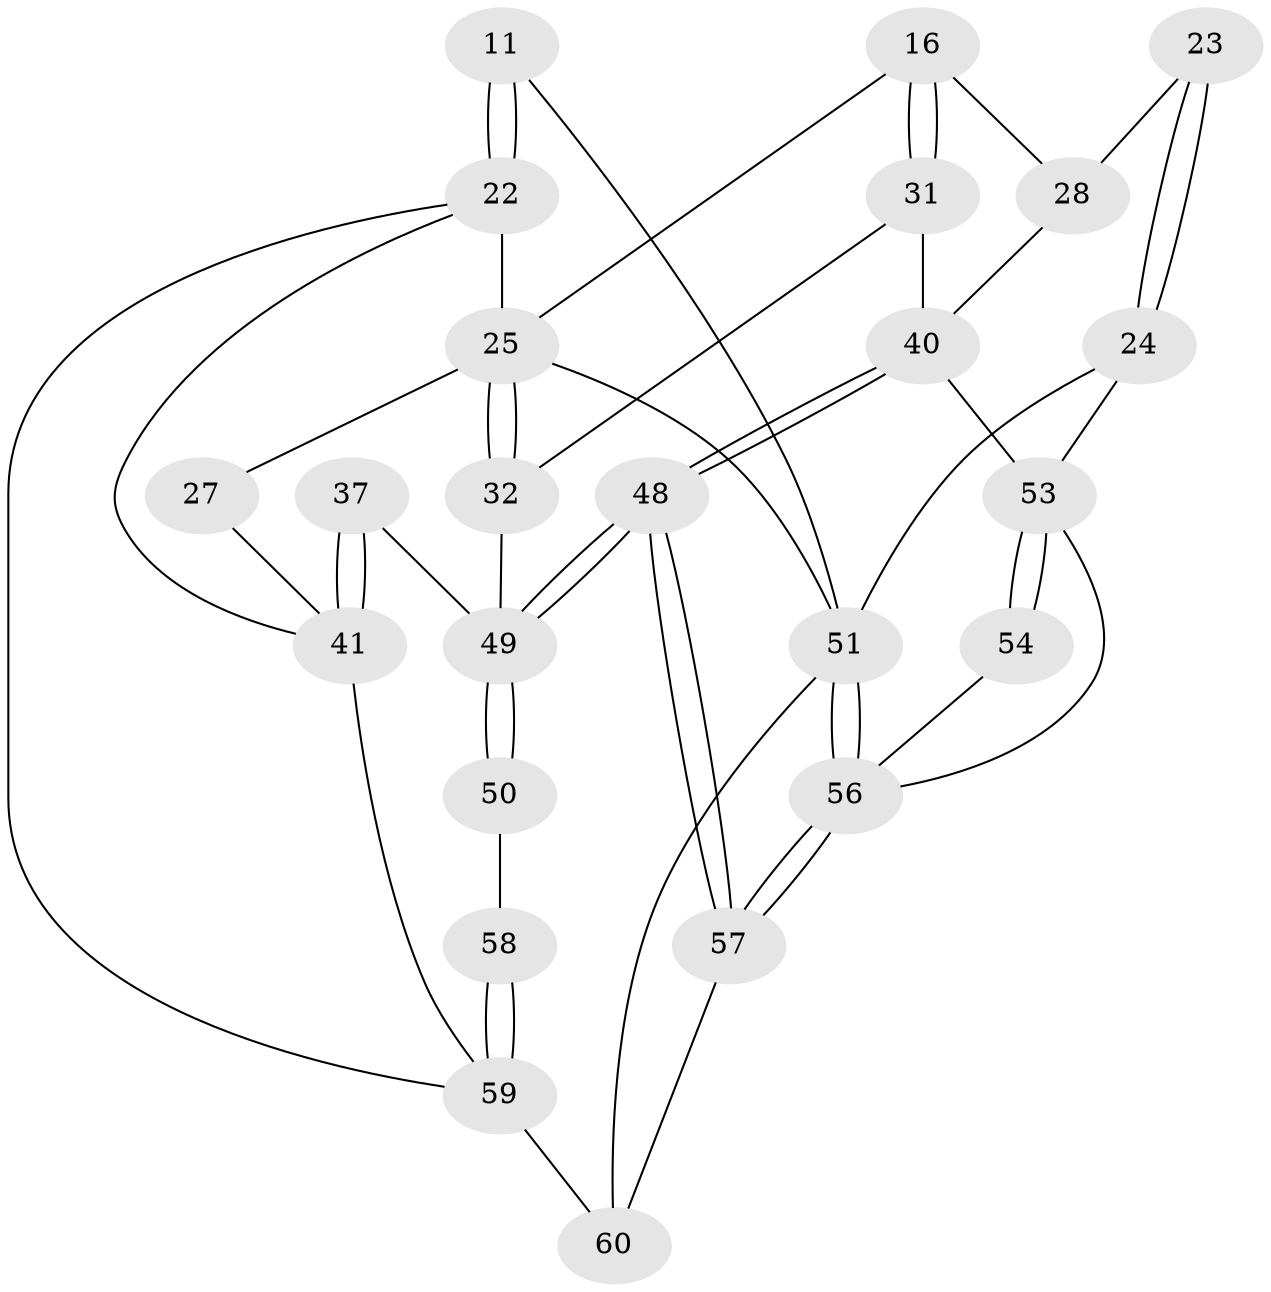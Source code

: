 // original degree distribution, {3: 0.03333333333333333, 6: 0.26666666666666666, 4: 0.3, 5: 0.4}
// Generated by graph-tools (version 1.1) at 2025/05/03/04/25 22:05:39]
// undirected, 24 vertices, 51 edges
graph export_dot {
graph [start="1"]
  node [color=gray90,style=filled];
  11 [pos="+0+0.31625019206475374",super="+10"];
  16 [pos="+0.6603775462958219+0.40739517949689386"];
  22 [pos="+0+0.38647724199181127",super="+21+20"];
  23 [pos="+0.9331398715998979+0.42952651502758465",super="+14"];
  24 [pos="+1+0.4670104529842296",super="+13"];
  25 [pos="+0.48126266996305683+0.5152754425381798",super="+17+19"];
  27 [pos="+0.30649094268322774+0.35596318486755696",super="+26"];
  28 [pos="+0.7701374203544434+0.5301359690846038",super="+15"];
  31 [pos="+0.6303049761984496+0.5938727312331695"];
  32 [pos="+0.5109067011357367+0.5929731095231513"];
  37 [pos="+0.35794491758482083+0.6339235948262092"];
  40 [pos="+0.7604658590142968+0.7191109389516304",super="+33"];
  41 [pos="+0.18583738869677857+0.6767461893576032",super="+30+34"];
  48 [pos="+0.537680245996014+0.9115597985067905"];
  49 [pos="+0.4825184543870372+0.850965934943622",super="+36"];
  50 [pos="+0.43949080106874905+0.8434205129608512",super="+46"];
  51 [pos="+1+1",super="+2+9"];
  53 [pos="+1+0.7736894785059223",super="+39"];
  54 [pos="+0.8504223782777384+0.8844780998165469"];
  56 [pos="+0.7182170381958101+1",super="+55+52"];
  57 [pos="+0.5607897138054937+1"];
  58 [pos="+0.229989278138992+0.8297147548693541",super="+47"];
  59 [pos="+0.21784731484856287+0.8918368015465228",super="+45"];
  60 [pos="+0.3170405229503974+1",super="+44"];
  11 -- 22 [weight=2];
  11 -- 22;
  11 -- 51 [weight=2];
  16 -- 31;
  16 -- 31;
  16 -- 28;
  16 -- 25;
  22 -- 25;
  22 -- 41;
  22 -- 59;
  23 -- 24 [weight=2];
  23 -- 24;
  23 -- 28 [weight=2];
  24 -- 53;
  24 -- 51 [weight=2];
  25 -- 32;
  25 -- 32;
  25 -- 27 [weight=2];
  25 -- 51;
  27 -- 41 [weight=2];
  28 -- 40;
  31 -- 32;
  31 -- 40;
  32 -- 49;
  37 -- 41 [weight=2];
  37 -- 41;
  37 -- 49;
  40 -- 48;
  40 -- 48;
  40 -- 53;
  41 -- 59;
  48 -- 49;
  48 -- 49;
  48 -- 57;
  48 -- 57;
  49 -- 50 [weight=2];
  49 -- 50;
  50 -- 58 [weight=2];
  51 -- 56 [weight=2];
  51 -- 56;
  51 -- 60 [weight=4];
  53 -- 54 [weight=2];
  53 -- 54;
  53 -- 56;
  54 -- 56;
  56 -- 57;
  56 -- 57;
  57 -- 60;
  58 -- 59 [weight=2];
  58 -- 59;
  59 -- 60 [weight=2];
}
